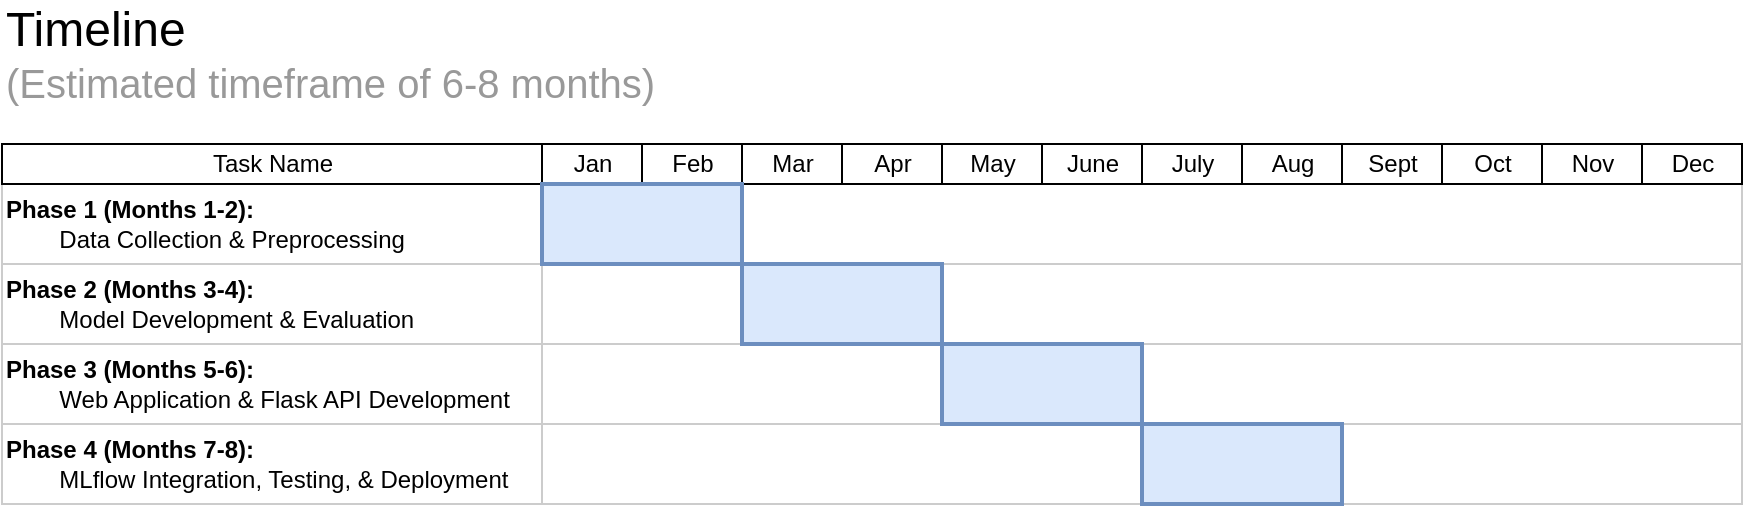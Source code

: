 <mxfile version="22.0.3" type="device">
  <diagram name="Page-1" id="fc2ac565-0d4e-3f0d-88b0-a54af1634ed7">
    <mxGraphModel dx="1042" dy="613" grid="1" gridSize="10" guides="1" tooltips="1" connect="0" arrows="1" fold="1" page="1" pageScale="1.5" pageWidth="1169" pageHeight="827" background="none" math="0" shadow="0">
      <root>
        <mxCell id="0" style=";html=1;" />
        <mxCell id="1" style=";html=1;" parent="0" />
        <mxCell id="pyxxSK5ykiwXqTo4mOVW-115" value="" style="align=left;strokeColor=#CCCCCC;html=1;" parent="1" vertex="1">
          <mxGeometry x="617" y="230" width="600" height="40" as="geometry" />
        </mxCell>
        <mxCell id="75" value="&lt;b&gt;Phase 1 (Months 1-2): &lt;/b&gt;&lt;br&gt;&lt;span style=&quot;white-space: pre;&quot;&gt;&#x9;&lt;/span&gt;Data Collection &amp;amp; Preprocessing" style="align=left;strokeColor=#CCCCCC;html=1;" parent="1" vertex="1">
          <mxGeometry x="347.0" y="150.0" width="270" height="40" as="geometry" />
        </mxCell>
        <mxCell id="2" value="Task Name" style="strokeWidth=1;fontStyle=0;html=1;" parent="1" vertex="1">
          <mxGeometry x="347" y="130" width="270" height="20" as="geometry" />
        </mxCell>
        <mxCell id="67c90442a009f359-291" value="" style="align=left;strokeColor=#CCCCCC;html=1;" parent="1" vertex="1">
          <mxGeometry x="617" y="150" width="600" height="40" as="geometry" />
        </mxCell>
        <mxCell id="4" value="Jan" style="strokeWidth=1;fontStyle=0;html=1;" parent="1" vertex="1">
          <mxGeometry x="617" y="130" width="50" height="20" as="geometry" />
        </mxCell>
        <mxCell id="67c90442a009f359-278" value="Feb" style="strokeWidth=1;fontStyle=0;html=1;" parent="1" vertex="1">
          <mxGeometry x="667" y="130" width="50" height="20" as="geometry" />
        </mxCell>
        <mxCell id="67c90442a009f359-279" value="Mar" style="strokeWidth=1;fontStyle=0;html=1;" parent="1" vertex="1">
          <mxGeometry x="717" y="130" width="50" height="20" as="geometry" />
        </mxCell>
        <mxCell id="67c90442a009f359-280" value="Apr" style="strokeWidth=1;fontStyle=0;html=1;" parent="1" vertex="1">
          <mxGeometry x="767" y="130" width="50" height="20" as="geometry" />
        </mxCell>
        <mxCell id="67c90442a009f359-281" value="May" style="strokeWidth=1;fontStyle=0;html=1;" parent="1" vertex="1">
          <mxGeometry x="817" y="130" width="50" height="20" as="geometry" />
        </mxCell>
        <mxCell id="67c90442a009f359-282" value="June" style="strokeWidth=1;fontStyle=0;html=1;" parent="1" vertex="1">
          <mxGeometry x="867" y="130" width="50" height="20" as="geometry" />
        </mxCell>
        <mxCell id="67c90442a009f359-283" value="July" style="strokeWidth=1;fontStyle=0;html=1;" parent="1" vertex="1">
          <mxGeometry x="917" y="130" width="50" height="20" as="geometry" />
        </mxCell>
        <mxCell id="67c90442a009f359-284" value="Aug" style="strokeWidth=1;fontStyle=0;html=1;" parent="1" vertex="1">
          <mxGeometry x="967" y="130" width="50" height="20" as="geometry" />
        </mxCell>
        <mxCell id="67c90442a009f359-285" value="Sept" style="strokeWidth=1;fontStyle=0;html=1;" parent="1" vertex="1">
          <mxGeometry x="1017" y="130" width="50" height="20" as="geometry" />
        </mxCell>
        <mxCell id="67c90442a009f359-286" value="Oct" style="strokeWidth=1;fontStyle=0;html=1;" parent="1" vertex="1">
          <mxGeometry x="1067" y="130" width="50" height="20" as="geometry" />
        </mxCell>
        <mxCell id="67c90442a009f359-287" value="Nov" style="strokeWidth=1;fontStyle=0;html=1;" parent="1" vertex="1">
          <mxGeometry x="1117" y="130" width="50" height="20" as="geometry" />
        </mxCell>
        <mxCell id="67c90442a009f359-288" value="Dec" style="strokeWidth=1;fontStyle=0;html=1;" parent="1" vertex="1">
          <mxGeometry x="1167" y="130" width="50" height="20" as="geometry" />
        </mxCell>
        <mxCell id="pyxxSK5ykiwXqTo4mOVW-100" value="&lt;font style=&quot;&quot;&gt;&lt;span style=&quot;font-size: 24px;&quot;&gt;Timeline&lt;/span&gt;&lt;br&gt;&lt;font style=&quot;font-size: 20px;&quot; color=&quot;#999999&quot;&gt;(Estimated timeframe of 6-8 months)&lt;/font&gt;&lt;br&gt;&lt;/font&gt;" style="text;html=1;strokeColor=none;fillColor=none;align=left;verticalAlign=middle;whiteSpace=wrap;rounded=0;" parent="1" vertex="1">
          <mxGeometry x="347" y="60" width="463" height="50" as="geometry" />
        </mxCell>
        <mxCell id="pyxxSK5ykiwXqTo4mOVW-104" value="&lt;b&gt;Phase 2 (Months 3-4): &lt;br&gt;&lt;/b&gt;&lt;span style=&quot;white-space: pre;&quot;&gt;&#x9;&lt;/span&gt;Model Development &amp;amp; Evaluation" style="align=left;strokeColor=#CCCCCC;html=1;" parent="1" vertex="1">
          <mxGeometry x="347.0" y="190.0" width="270" height="40" as="geometry" />
        </mxCell>
        <mxCell id="pyxxSK5ykiwXqTo4mOVW-107" value="&lt;b&gt;Phase 3 (Months 5-6): &lt;/b&gt;&lt;br&gt;&lt;span style=&quot;white-space: pre;&quot;&gt;&#x9;&lt;/span&gt;Web Application &amp;amp; Flask API Development" style="align=left;strokeColor=#CCCCCC;html=1;" parent="1" vertex="1">
          <mxGeometry x="347.0" y="230.0" width="270" height="40" as="geometry" />
        </mxCell>
        <mxCell id="pyxxSK5ykiwXqTo4mOVW-112" value="&lt;b&gt;Phase 4 (Months 7-8): &lt;br&gt;&lt;/b&gt;&lt;span style=&quot;white-space: pre;&quot;&gt;&#x9;&lt;/span&gt;MLflow Integration, Testing, &amp;amp; Deployment" style="align=left;strokeColor=#CCCCCC;html=1;" parent="1" vertex="1">
          <mxGeometry x="347.0" y="270.0" width="270" height="40" as="geometry" />
        </mxCell>
        <mxCell id="pyxxSK5ykiwXqTo4mOVW-114" value="" style="align=left;strokeColor=#CCCCCC;html=1;" parent="1" vertex="1">
          <mxGeometry x="617" y="190" width="600" height="40" as="geometry" />
        </mxCell>
        <mxCell id="pyxxSK5ykiwXqTo4mOVW-116" value="" style="align=left;strokeColor=#CCCCCC;html=1;" parent="1" vertex="1">
          <mxGeometry x="617" y="270" width="600" height="40" as="geometry" />
        </mxCell>
        <mxCell id="pyxxSK5ykiwXqTo4mOVW-101" value="" style="whiteSpace=wrap;html=1;strokeWidth=2;fillColor=#dae8fc;fontSize=14;align=center;strokeColor=#6c8ebf;" parent="1" vertex="1">
          <mxGeometry x="617" y="150" width="100" height="40" as="geometry" />
        </mxCell>
        <mxCell id="pyxxSK5ykiwXqTo4mOVW-113" value="" style="whiteSpace=wrap;html=1;strokeWidth=2;fillColor=#dae8fc;fontSize=14;align=center;strokeColor=#6c8ebf;" parent="1" vertex="1">
          <mxGeometry x="717" y="190" width="100" height="40" as="geometry" />
        </mxCell>
        <mxCell id="pyxxSK5ykiwXqTo4mOVW-117" value="" style="whiteSpace=wrap;html=1;strokeWidth=2;fillColor=#dae8fc;fontSize=14;align=center;strokeColor=#6c8ebf;" parent="1" vertex="1">
          <mxGeometry x="817" y="230" width="100" height="40" as="geometry" />
        </mxCell>
        <mxCell id="pyxxSK5ykiwXqTo4mOVW-118" value="" style="whiteSpace=wrap;html=1;strokeWidth=2;fillColor=#dae8fc;fontSize=14;align=center;strokeColor=#6c8ebf;" parent="1" vertex="1">
          <mxGeometry x="917" y="270" width="100" height="40" as="geometry" />
        </mxCell>
      </root>
    </mxGraphModel>
  </diagram>
</mxfile>
